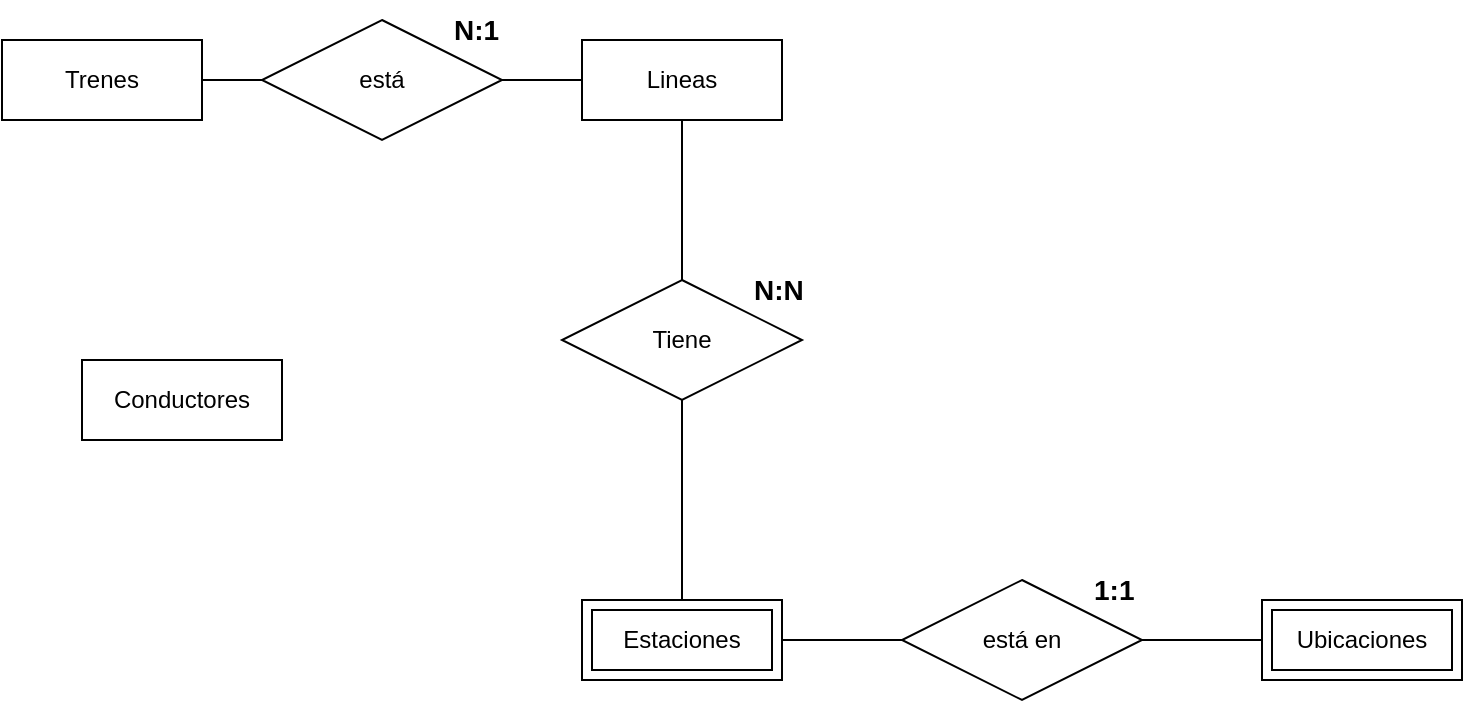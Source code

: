 <mxfile version="20.6.0" type="device"><diagram id="R2lEEEUBdFMjLlhIrx00" name="Page-1"><mxGraphModel dx="1372" dy="754" grid="1" gridSize="10" guides="1" tooltips="1" connect="1" arrows="1" fold="1" page="1" pageScale="1" pageWidth="850" pageHeight="1100" math="0" shadow="0" extFonts="Permanent Marker^https://fonts.googleapis.com/css?family=Permanent+Marker"><root><mxCell id="0"/><mxCell id="1" parent="0"/><mxCell id="y8biNiLxGMlJ8a8hhNZj-1" value="Lineas" style="whiteSpace=wrap;html=1;align=center;" vertex="1" parent="1"><mxGeometry x="350" y="370" width="100" height="40" as="geometry"/></mxCell><mxCell id="y8biNiLxGMlJ8a8hhNZj-3" value="Trenes" style="whiteSpace=wrap;html=1;align=center;" vertex="1" parent="1"><mxGeometry x="60" y="370" width="100" height="40" as="geometry"/></mxCell><mxCell id="y8biNiLxGMlJ8a8hhNZj-5" value="Estaciones" style="shape=ext;margin=3;double=1;whiteSpace=wrap;html=1;align=center;" vertex="1" parent="1"><mxGeometry x="350" y="650" width="100" height="40" as="geometry"/></mxCell><mxCell id="y8biNiLxGMlJ8a8hhNZj-6" value="Ubicaciones" style="shape=ext;margin=3;double=1;whiteSpace=wrap;html=1;align=center;" vertex="1" parent="1"><mxGeometry x="690" y="650" width="100" height="40" as="geometry"/></mxCell><mxCell id="y8biNiLxGMlJ8a8hhNZj-10" value="está" style="shape=rhombus;perimeter=rhombusPerimeter;whiteSpace=wrap;html=1;align=center;" vertex="1" parent="1"><mxGeometry x="190" y="360" width="120" height="60" as="geometry"/></mxCell><mxCell id="y8biNiLxGMlJ8a8hhNZj-11" value="" style="endArrow=none;html=1;rounded=0;entryX=1;entryY=0.5;entryDx=0;entryDy=0;exitX=0;exitY=0.5;exitDx=0;exitDy=0;" edge="1" parent="1" source="y8biNiLxGMlJ8a8hhNZj-10" target="y8biNiLxGMlJ8a8hhNZj-3"><mxGeometry relative="1" as="geometry"><mxPoint x="320" y="520" as="sourcePoint"/><mxPoint x="480" y="520" as="targetPoint"/></mxGeometry></mxCell><mxCell id="y8biNiLxGMlJ8a8hhNZj-12" value="" style="endArrow=none;html=1;rounded=0;exitX=0;exitY=0.5;exitDx=0;exitDy=0;entryX=1;entryY=0.5;entryDx=0;entryDy=0;" edge="1" parent="1" source="y8biNiLxGMlJ8a8hhNZj-1" target="y8biNiLxGMlJ8a8hhNZj-10"><mxGeometry relative="1" as="geometry"><mxPoint x="320" y="520" as="sourcePoint"/><mxPoint x="480" y="520" as="targetPoint"/></mxGeometry></mxCell><mxCell id="y8biNiLxGMlJ8a8hhNZj-13" value="Tiene" style="shape=rhombus;perimeter=rhombusPerimeter;whiteSpace=wrap;html=1;align=center;" vertex="1" parent="1"><mxGeometry x="340" y="490" width="120" height="60" as="geometry"/></mxCell><mxCell id="y8biNiLxGMlJ8a8hhNZj-14" value="" style="endArrow=none;html=1;rounded=0;entryX=0.5;entryY=1;entryDx=0;entryDy=0;exitX=0.5;exitY=0;exitDx=0;exitDy=0;" edge="1" parent="1" source="y8biNiLxGMlJ8a8hhNZj-13" target="y8biNiLxGMlJ8a8hhNZj-1"><mxGeometry relative="1" as="geometry"><mxPoint x="320" y="520" as="sourcePoint"/><mxPoint x="480" y="520" as="targetPoint"/></mxGeometry></mxCell><mxCell id="y8biNiLxGMlJ8a8hhNZj-15" value="" style="endArrow=none;html=1;rounded=0;entryX=0.5;entryY=0;entryDx=0;entryDy=0;exitX=0.5;exitY=1;exitDx=0;exitDy=0;" edge="1" parent="1" source="y8biNiLxGMlJ8a8hhNZj-13" target="y8biNiLxGMlJ8a8hhNZj-5"><mxGeometry relative="1" as="geometry"><mxPoint x="220" y="610" as="sourcePoint"/><mxPoint x="380" y="610" as="targetPoint"/></mxGeometry></mxCell><mxCell id="y8biNiLxGMlJ8a8hhNZj-16" value="está en" style="shape=rhombus;perimeter=rhombusPerimeter;whiteSpace=wrap;html=1;align=center;" vertex="1" parent="1"><mxGeometry x="510" y="640" width="120" height="60" as="geometry"/></mxCell><mxCell id="y8biNiLxGMlJ8a8hhNZj-17" value="" style="endArrow=none;html=1;rounded=0;entryX=1;entryY=0.5;entryDx=0;entryDy=0;exitX=0;exitY=0.5;exitDx=0;exitDy=0;" edge="1" parent="1" source="y8biNiLxGMlJ8a8hhNZj-16" target="y8biNiLxGMlJ8a8hhNZj-5"><mxGeometry relative="1" as="geometry"><mxPoint x="320" y="520" as="sourcePoint"/><mxPoint x="480" y="520" as="targetPoint"/></mxGeometry></mxCell><mxCell id="y8biNiLxGMlJ8a8hhNZj-18" value="" style="endArrow=none;html=1;rounded=0;exitX=1;exitY=0.5;exitDx=0;exitDy=0;entryX=0;entryY=0.5;entryDx=0;entryDy=0;" edge="1" parent="1" source="y8biNiLxGMlJ8a8hhNZj-16" target="y8biNiLxGMlJ8a8hhNZj-6"><mxGeometry relative="1" as="geometry"><mxPoint x="320" y="520" as="sourcePoint"/><mxPoint x="480" y="520" as="targetPoint"/></mxGeometry></mxCell><mxCell id="y8biNiLxGMlJ8a8hhNZj-19" value="Conductores" style="whiteSpace=wrap;html=1;align=center;" vertex="1" parent="1"><mxGeometry x="100" y="530" width="100" height="40" as="geometry"/></mxCell><mxCell id="y8biNiLxGMlJ8a8hhNZj-21" value="1:1" style="text;strokeColor=none;fillColor=none;spacingLeft=4;spacingRight=4;overflow=hidden;rotatable=0;points=[[0,0.5],[1,0.5]];portConstraint=eastwest;fontSize=14;fontStyle=1" vertex="1" parent="1"><mxGeometry x="600" y="630" width="40" height="30" as="geometry"/></mxCell><mxCell id="y8biNiLxGMlJ8a8hhNZj-22" value="N:1" style="text;strokeColor=none;fillColor=none;spacingLeft=4;spacingRight=4;overflow=hidden;rotatable=0;points=[[0,0.5],[1,0.5]];portConstraint=eastwest;fontSize=14;fontStyle=1" vertex="1" parent="1"><mxGeometry x="280" y="350" width="40" height="30" as="geometry"/></mxCell><mxCell id="y8biNiLxGMlJ8a8hhNZj-23" value="N:N" style="text;strokeColor=none;fillColor=none;spacingLeft=4;spacingRight=4;overflow=hidden;rotatable=0;points=[[0,0.5],[1,0.5]];portConstraint=eastwest;fontSize=14;fontStyle=1" vertex="1" parent="1"><mxGeometry x="430" y="480" width="40" height="30" as="geometry"/></mxCell></root></mxGraphModel></diagram></mxfile>